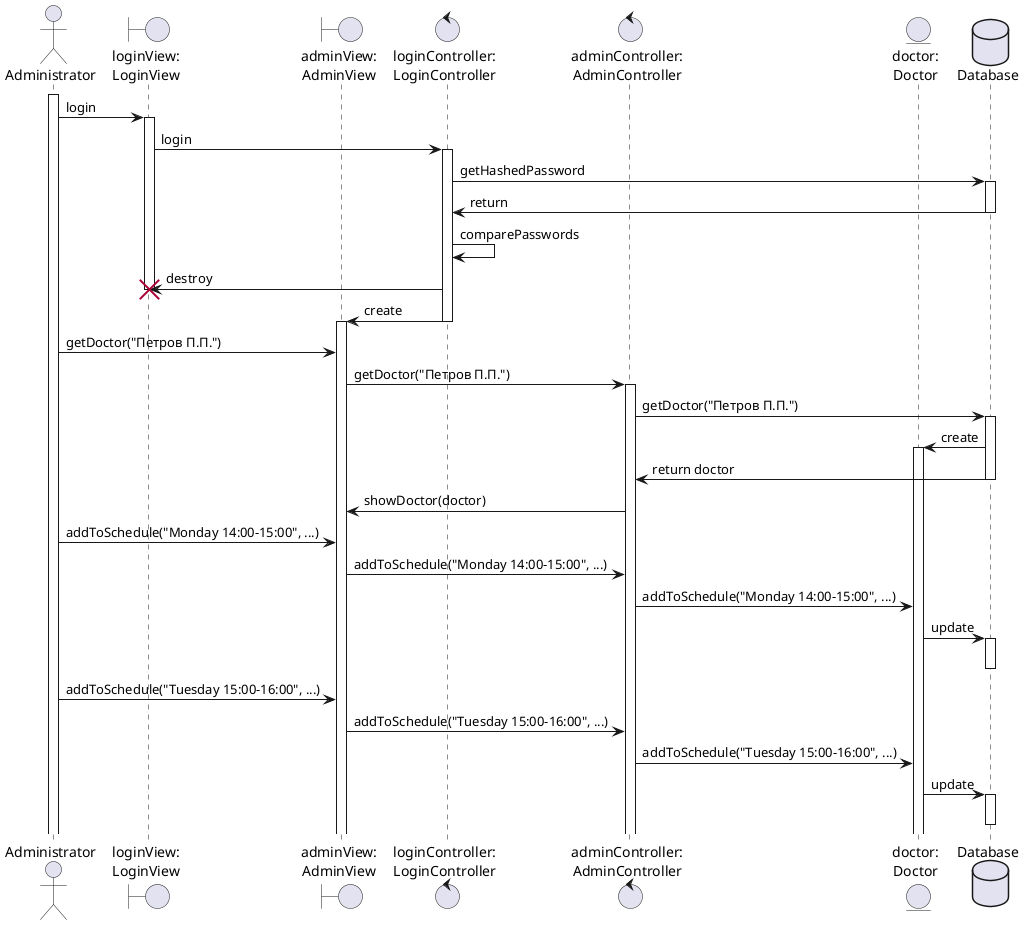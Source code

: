 @startuml

actor Administrator as admin
boundary "loginView:\nLoginView" as loginView
boundary "adminView:\nAdminView" as adminView
control "loginController:\nLoginController" as loginController
control "adminController:\nAdminController" as adminController
entity "doctor:\nDoctor" as doctor
database Database as db

activate admin
admin->loginView: login
activate loginView
loginView->loginController: login
activate loginController
loginController->db: getHashedPassword
activate db
db->loginController: return
deactivate db
loginController->loginController: comparePasswords
loginController->loginView: destroy
destroy loginView
loginController->adminView: create
deactivate loginController
activate adminView
admin->adminView: getDoctor("Петров П.П.")
adminView->adminController: getDoctor("Петров П.П.")
activate adminController
adminController->db: getDoctor("Петров П.П.")
activate db
db->doctor: create
activate doctor
db->adminController: return doctor
deactivate db
adminController->adminView: showDoctor(doctor)
admin->adminView: addToSchedule("Monday 14:00-15:00", ...)
adminView->adminController: addToSchedule("Monday 14:00-15:00", ...)
adminController->doctor: addToSchedule("Monday 14:00-15:00", ...)
doctor->db: update
activate db
deactivate db
admin->adminView: addToSchedule("Tuesday 15:00-16:00", ...)
adminView->adminController: addToSchedule("Tuesday 15:00-16:00", ...)
adminController->doctor: addToSchedule("Tuesday 15:00-16:00", ...)
doctor->db: update
activate db
deactivate db

@enduml

